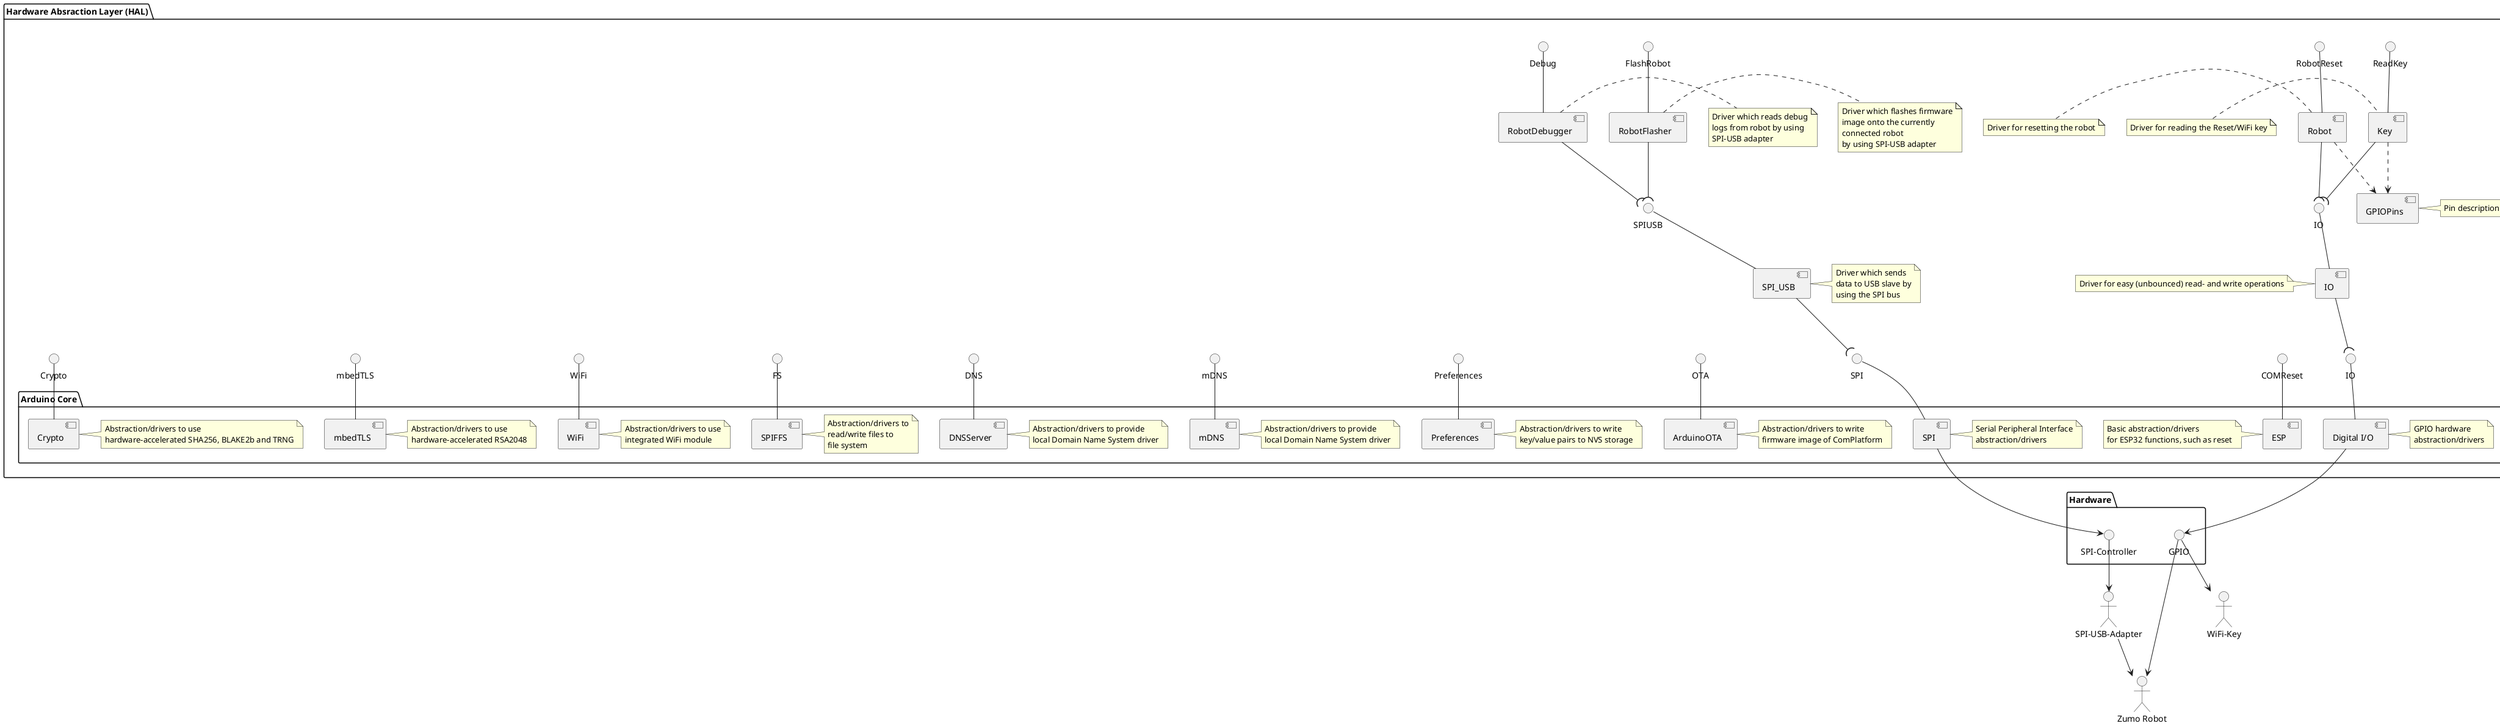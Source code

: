 @startuml
package "Hardware Absraction Layer (HAL)" {
    interface "Debug" as Debug
    interface "FlashRobot" as FlashRobot
    interface "RobotReset" as RobotReset
    interface "COMReset" as ComReset
    interface "ReadKey" as ReadKey
    interface "Crypto" as Crypto
    interface "mbedTLS" as mbedtls
    interface "WiFi" as WiFi
    interface "DNS" as DNS
    interface "mDNS" as MDNS
    interface "OTA" as ota
    interface "FS" as FS
    interface "Preferences" as nvshal
    interface "IO" as IO

    interface "SPIUSB" as SPIUSB
    interface "IO" as arduinoIO
    interface "SPI" as SPI

    package "Arduino Core" {
        component "Crypto" as cryptohal
        component "mbedTLS" as mbedtlshal
        component "ESP" as esp
        component "WiFi" as wifihal
        component "SPIFFS" as fshal
        component "Preferences" as preferences
        component "DNSServer" as dnsserver
        component "mDNS" as mdnsserver
        component "SPI" as spihal
        component "Digital I/O" as iohal
        component "ArduinoOTA" as arduinoota

        note right of spihal : Serial Peripheral Interface\nabstraction/drivers
        note left of esp : Basic abstraction/drivers\nfor ESP32 functions, such as reset
        note right of iohal :  GPIO hardware\nabstraction/drivers
        note right of arduinoota: Abstraction/drivers to write\nfirmware image of ComPlatform
        note right of preferences : Abstraction/drivers to write\nkey/value pairs to NVS storage
        note right of wifihal: Abstraction/drivers to use\nintegrated WiFi module
        note right of cryptohal: Abstraction/drivers to use\nhardware-accelerated SHA256, BLAKE2b and TRNG
        note right of mbedtlshal : Abstraction/drivers to use\nhardware-accelerated RSA2048
        note right of dnsserver : Abstraction/drivers to provide\nlocal Domain Name System driver
        note right of mdnsserver : Abstraction/drivers to provide\nlocal Domain Name System driver
        note right of fshal : Abstraction/drivers to\nread/write files to\nfile system

        cryptohal -up- Crypto
        mbedtlshal -up- mbedtls
        wifihal -up- WiFi
        fshal -up- FS
        iohal -up- arduinoIO
        spihal -up- SPI
        dnsserver -up- DNS
        mdnsserver -up- MDNS
        preferences -up- nvshal
        arduinoota -up- ota
    }

    component "RobotFlasher" as zumoflasher
    component "RobotDebugger" as zumodebugger
    component "SPI_USB" as spiusbdriver
    component "IO" as io
    component "Robot" as robot
    component "Key" as key
    component "GPIOPins" as gpiopins

    note right of spiusbdriver : Driver which sends\ndata to USB slave by\nusing the SPI bus
    note right of zumodebugger : Driver which reads debug\nlogs from robot by using\nSPI-USB adapter
    note right of zumoflasher : Driver which flashes firmware\nimage onto the currently\nconnected robot\nby using SPI-USB adapter
    note left of robot : Driver for resetting the robot
    note left of key: Driver for reading the Reset/WiFi key
    note left of io : Driver for easy (unbounced) read- and write operations
    note right of gpiopins : Pin description

    zumodebugger -up- Debug
    zumoflasher -up- FlashRobot
    spiusbdriver -up- SPIUSB
    esp -up- ComReset
    robot -up- RobotReset
    key -up- ReadKey
    io -up- IO

    robot ..> gpiopins
    key ..> gpiopins

    zumoflasher -down-(SPIUSB
    spiusbdriver -down-(SPI
    zumodebugger -down-(SPIUSB
    io -down-(arduinoIO
    robot -down-(IO
    key -down-(IO
}

package Hardware {
    interface "SPI-Controller" as spicontroller
    interface "GPIO" as gpio

    spihal --> spicontroller
    iohal --> gpio
}

"SPI-USB-Adapter" as usbadapter
"Zumo Robot" as zumorobot
"WiFi-Key" as hwwifikey

spicontroller --> usbadapter
usbadapter --> zumorobot
gpio --> zumorobot
gpio --> hwwifikey
@enduml
